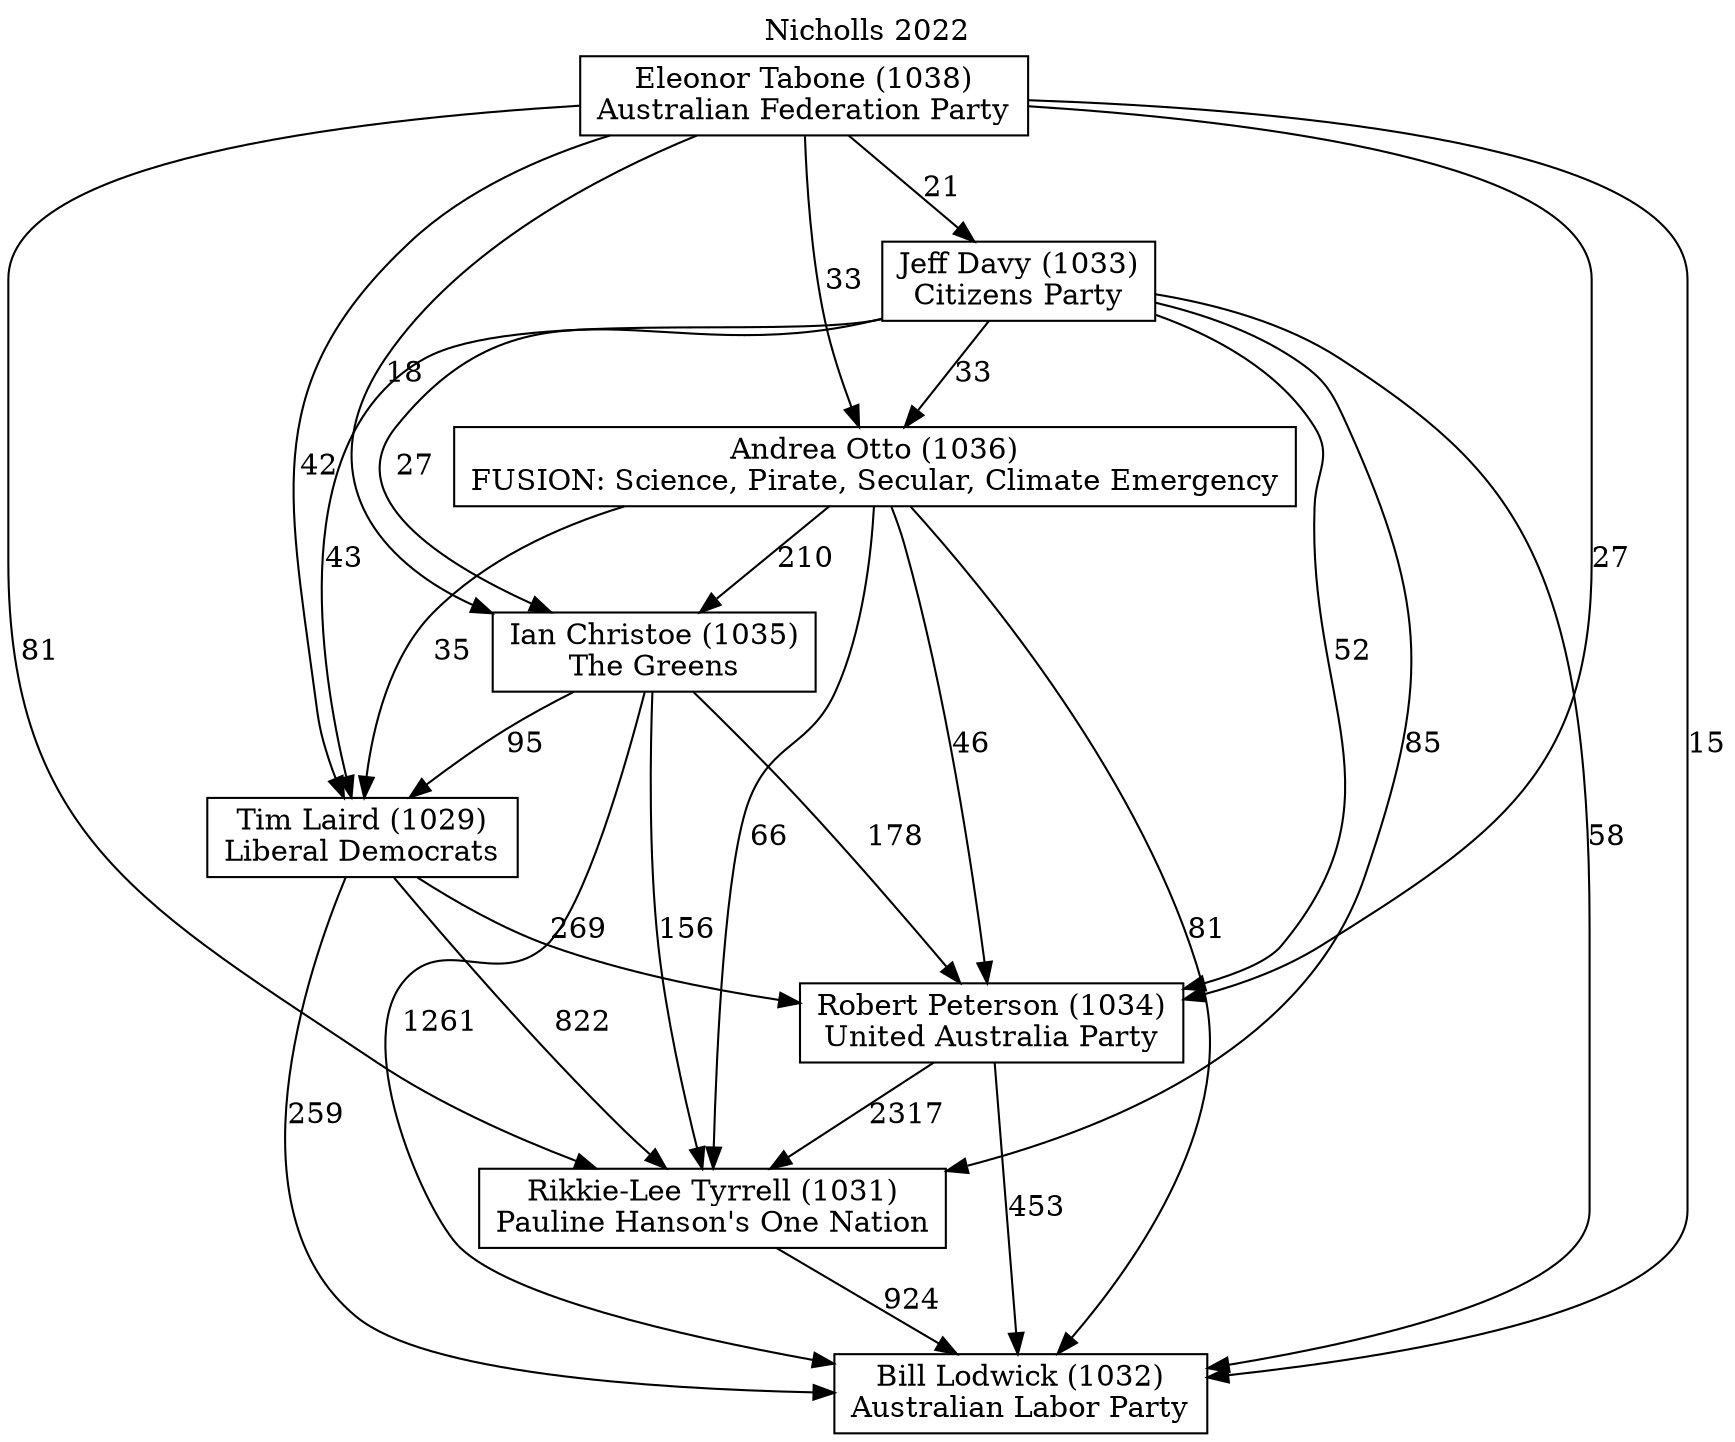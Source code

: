 // House preference flow
digraph "Bill Lodwick (1032)_Nicholls_2022" {
	graph [label="Nicholls 2022" labelloc=t mclimit=10]
	node [shape=box]
	"Bill Lodwick (1032)" [label="Bill Lodwick (1032)
Australian Labor Party"]
	"Rikkie-Lee Tyrrell (1031)" [label="Rikkie-Lee Tyrrell (1031)
Pauline Hanson's One Nation"]
	"Robert Peterson (1034)" [label="Robert Peterson (1034)
United Australia Party"]
	"Tim Laird (1029)" [label="Tim Laird (1029)
Liberal Democrats"]
	"Ian Christoe (1035)" [label="Ian Christoe (1035)
The Greens"]
	"Andrea Otto (1036)" [label="Andrea Otto (1036)
FUSION: Science, Pirate, Secular, Climate Emergency"]
	"Jeff Davy (1033)" [label="Jeff Davy (1033)
Citizens Party"]
	"Eleonor Tabone (1038)" [label="Eleonor Tabone (1038)
Australian Federation Party"]
	"Rikkie-Lee Tyrrell (1031)" -> "Bill Lodwick (1032)" [label=924]
	"Robert Peterson (1034)" -> "Rikkie-Lee Tyrrell (1031)" [label=2317]
	"Tim Laird (1029)" -> "Robert Peterson (1034)" [label=269]
	"Ian Christoe (1035)" -> "Tim Laird (1029)" [label=95]
	"Andrea Otto (1036)" -> "Ian Christoe (1035)" [label=210]
	"Jeff Davy (1033)" -> "Andrea Otto (1036)" [label=33]
	"Eleonor Tabone (1038)" -> "Jeff Davy (1033)" [label=21]
	"Robert Peterson (1034)" -> "Bill Lodwick (1032)" [label=453]
	"Tim Laird (1029)" -> "Bill Lodwick (1032)" [label=259]
	"Ian Christoe (1035)" -> "Bill Lodwick (1032)" [label=1261]
	"Andrea Otto (1036)" -> "Bill Lodwick (1032)" [label=81]
	"Jeff Davy (1033)" -> "Bill Lodwick (1032)" [label=58]
	"Eleonor Tabone (1038)" -> "Bill Lodwick (1032)" [label=15]
	"Eleonor Tabone (1038)" -> "Andrea Otto (1036)" [label=33]
	"Jeff Davy (1033)" -> "Ian Christoe (1035)" [label=27]
	"Eleonor Tabone (1038)" -> "Ian Christoe (1035)" [label=18]
	"Andrea Otto (1036)" -> "Tim Laird (1029)" [label=35]
	"Jeff Davy (1033)" -> "Tim Laird (1029)" [label=43]
	"Eleonor Tabone (1038)" -> "Tim Laird (1029)" [label=42]
	"Ian Christoe (1035)" -> "Robert Peterson (1034)" [label=178]
	"Andrea Otto (1036)" -> "Robert Peterson (1034)" [label=46]
	"Jeff Davy (1033)" -> "Robert Peterson (1034)" [label=52]
	"Eleonor Tabone (1038)" -> "Robert Peterson (1034)" [label=27]
	"Tim Laird (1029)" -> "Rikkie-Lee Tyrrell (1031)" [label=822]
	"Ian Christoe (1035)" -> "Rikkie-Lee Tyrrell (1031)" [label=156]
	"Andrea Otto (1036)" -> "Rikkie-Lee Tyrrell (1031)" [label=66]
	"Jeff Davy (1033)" -> "Rikkie-Lee Tyrrell (1031)" [label=85]
	"Eleonor Tabone (1038)" -> "Rikkie-Lee Tyrrell (1031)" [label=81]
}

